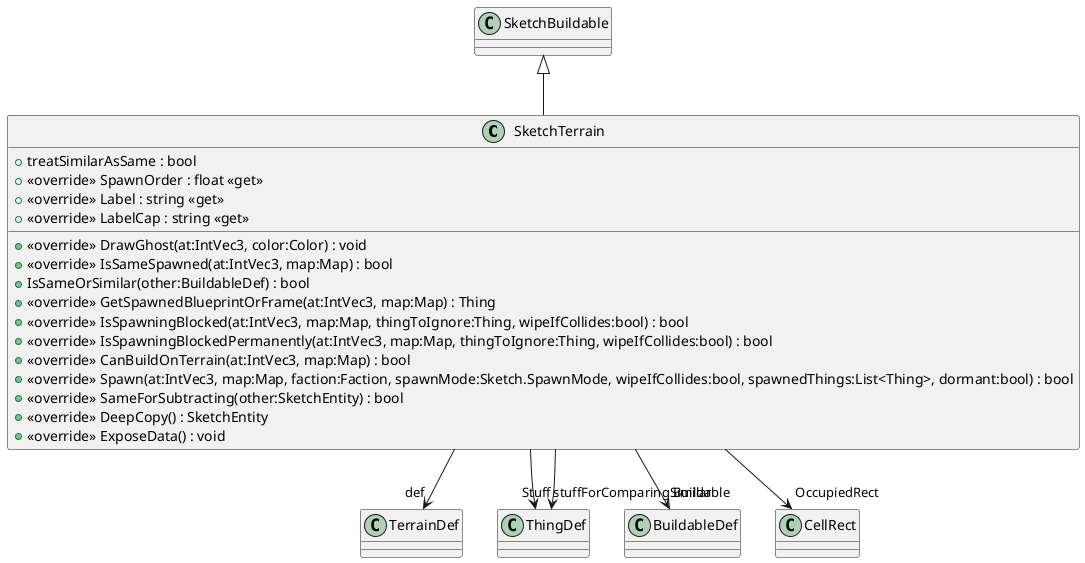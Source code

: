 @startuml
class SketchTerrain {
    + treatSimilarAsSame : bool
    + <<override>> SpawnOrder : float <<get>>
    + <<override>> Label : string <<get>>
    + <<override>> LabelCap : string <<get>>
    + <<override>> DrawGhost(at:IntVec3, color:Color) : void
    + <<override>> IsSameSpawned(at:IntVec3, map:Map) : bool
    + IsSameOrSimilar(other:BuildableDef) : bool
    + <<override>> GetSpawnedBlueprintOrFrame(at:IntVec3, map:Map) : Thing
    + <<override>> IsSpawningBlocked(at:IntVec3, map:Map, thingToIgnore:Thing, wipeIfCollides:bool) : bool
    + <<override>> IsSpawningBlockedPermanently(at:IntVec3, map:Map, thingToIgnore:Thing, wipeIfCollides:bool) : bool
    + <<override>> CanBuildOnTerrain(at:IntVec3, map:Map) : bool
    + <<override>> Spawn(at:IntVec3, map:Map, faction:Faction, spawnMode:Sketch.SpawnMode, wipeIfCollides:bool, spawnedThings:List<Thing>, dormant:bool) : bool
    + <<override>> SameForSubtracting(other:SketchEntity) : bool
    + <<override>> DeepCopy() : SketchEntity
    + <<override>> ExposeData() : void
}
SketchBuildable <|-- SketchTerrain
SketchTerrain --> "def" TerrainDef
SketchTerrain --> "stuffForComparingSimilar" ThingDef
SketchTerrain --> "Buildable" BuildableDef
SketchTerrain --> "Stuff" ThingDef
SketchTerrain --> "OccupiedRect" CellRect
@enduml
